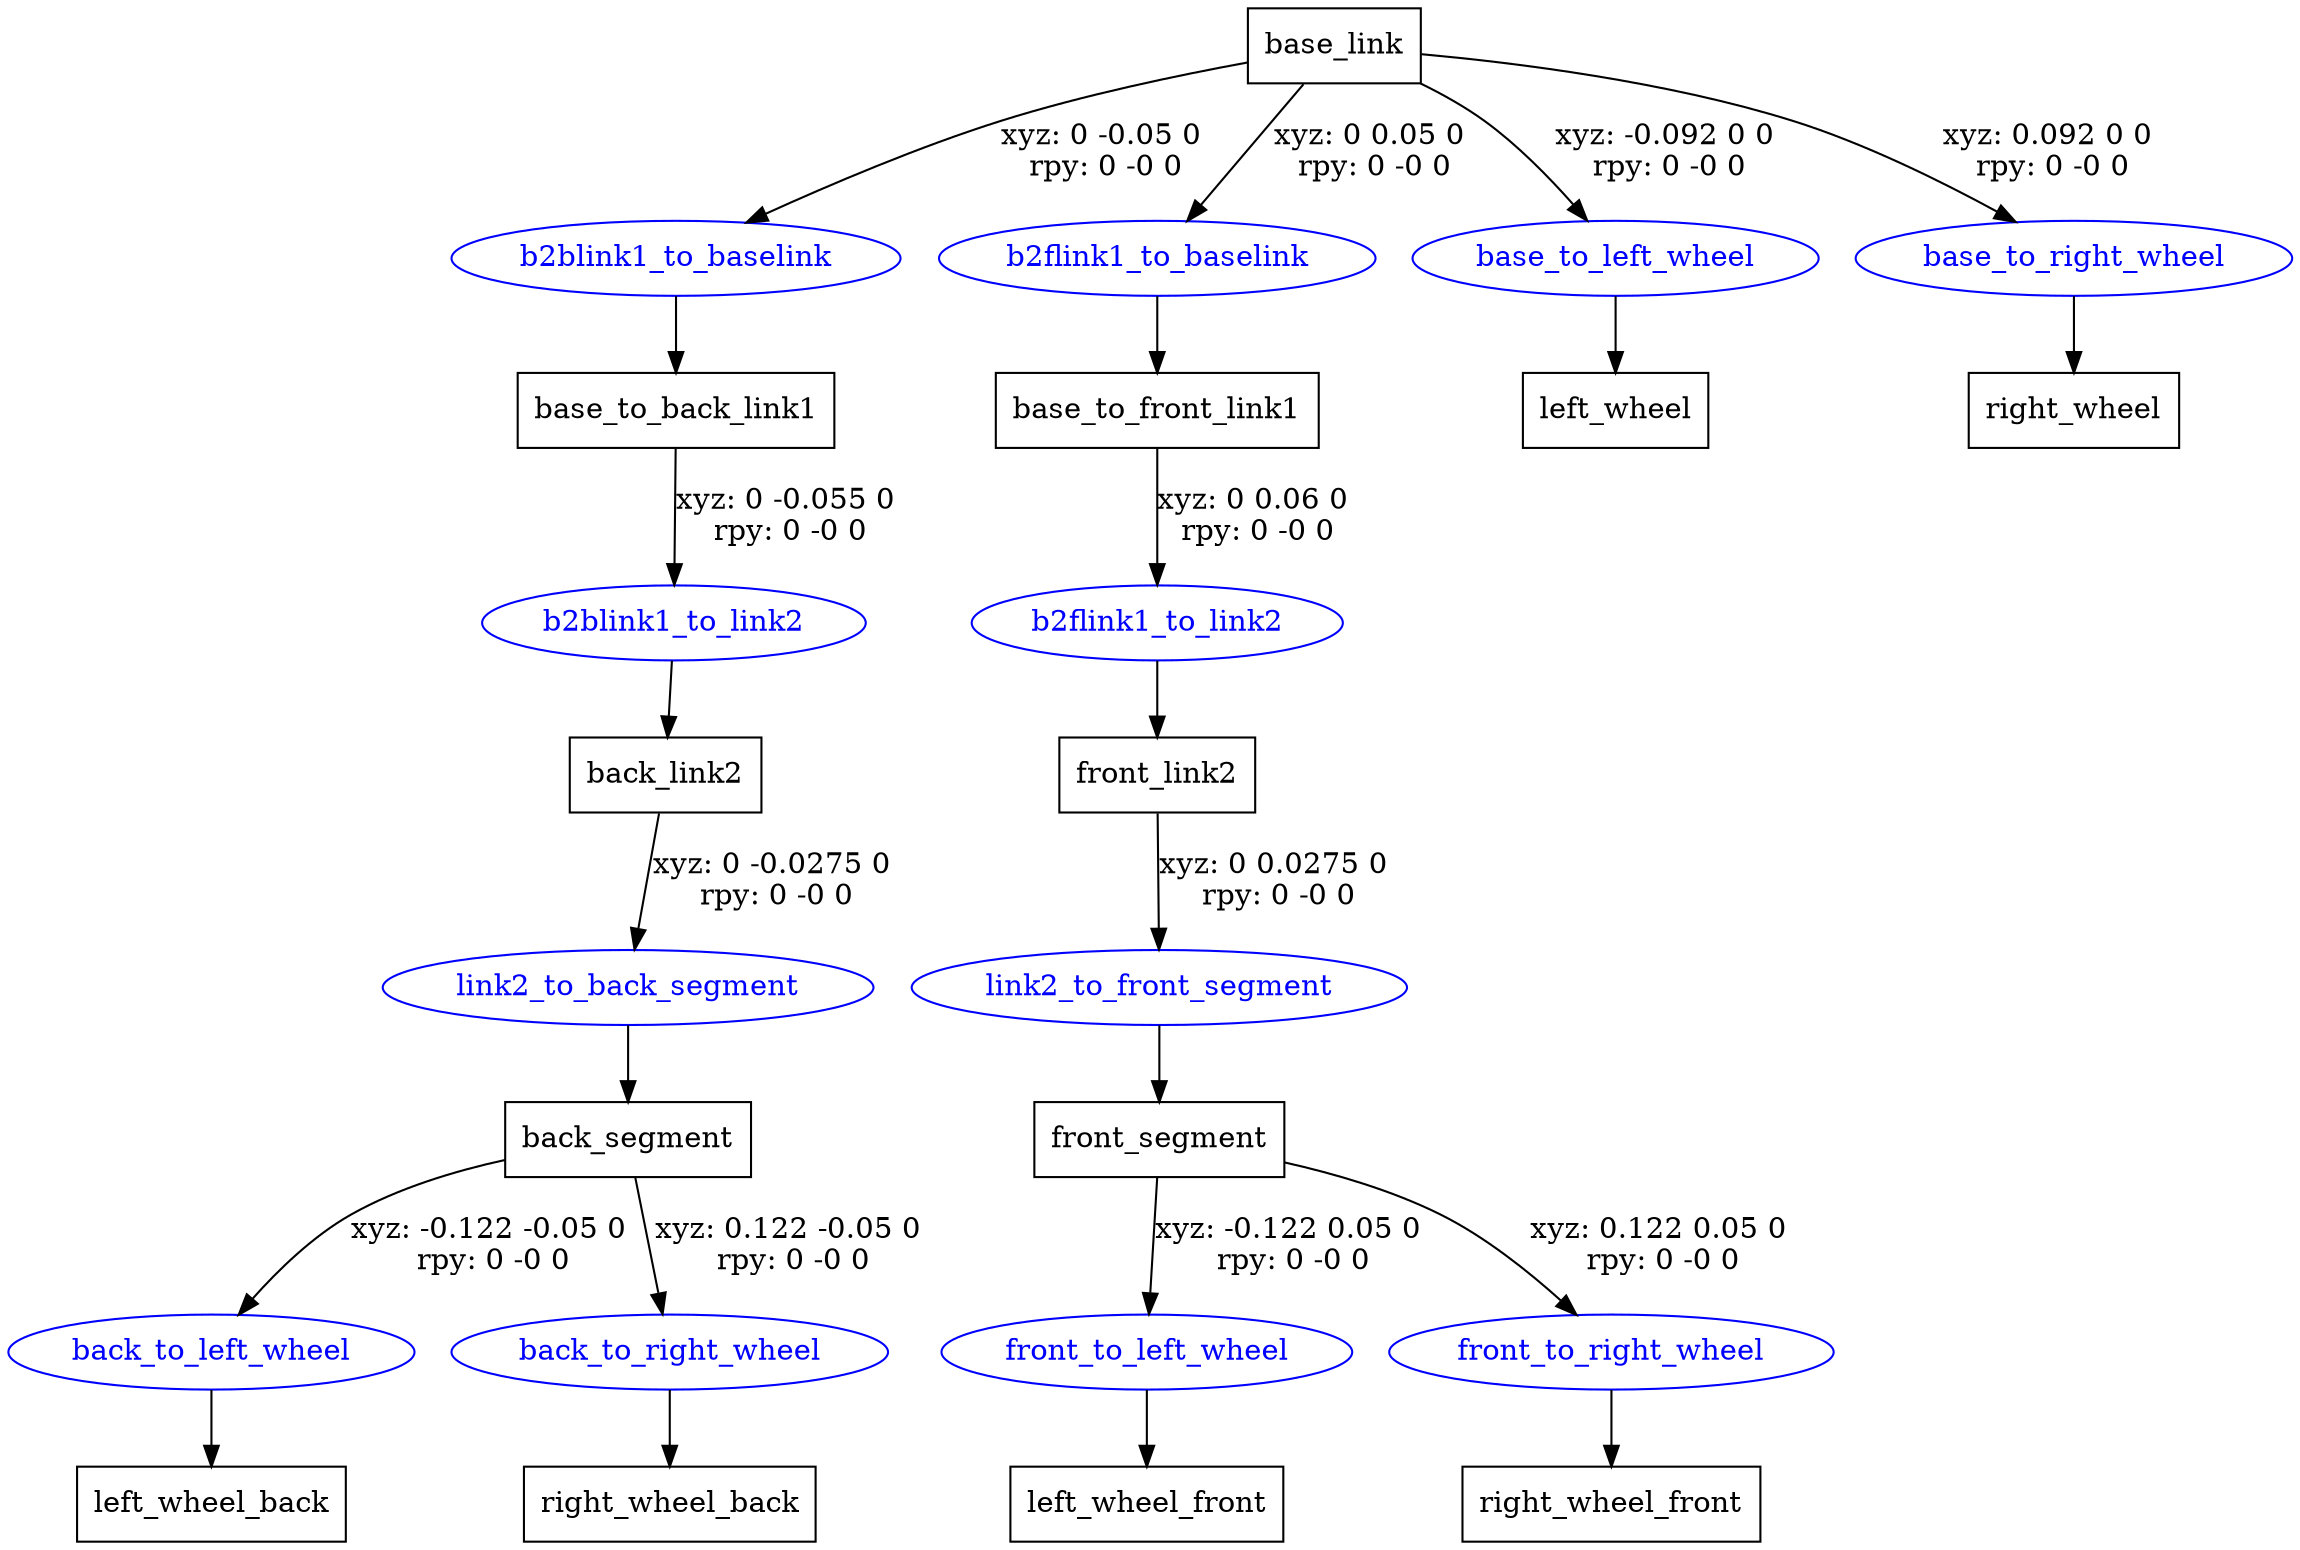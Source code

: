digraph G {
node [shape=box];
"base_link" [label="base_link"];
"base_to_back_link1" [label="base_to_back_link1"];
"back_link2" [label="back_link2"];
"back_segment" [label="back_segment"];
"left_wheel_back" [label="left_wheel_back"];
"right_wheel_back" [label="right_wheel_back"];
"base_to_front_link1" [label="base_to_front_link1"];
"front_link2" [label="front_link2"];
"front_segment" [label="front_segment"];
"left_wheel_front" [label="left_wheel_front"];
"right_wheel_front" [label="right_wheel_front"];
"left_wheel" [label="left_wheel"];
"right_wheel" [label="right_wheel"];
node [shape=ellipse, color=blue, fontcolor=blue];
"base_link" -> "b2blink1_to_baselink" [label="xyz: 0 -0.05 0 \nrpy: 0 -0 0"]
"b2blink1_to_baselink" -> "base_to_back_link1"
"base_to_back_link1" -> "b2blink1_to_link2" [label="xyz: 0 -0.055 0 \nrpy: 0 -0 0"]
"b2blink1_to_link2" -> "back_link2"
"back_link2" -> "link2_to_back_segment" [label="xyz: 0 -0.0275 0 \nrpy: 0 -0 0"]
"link2_to_back_segment" -> "back_segment"
"back_segment" -> "back_to_left_wheel" [label="xyz: -0.122 -0.05 0 \nrpy: 0 -0 0"]
"back_to_left_wheel" -> "left_wheel_back"
"back_segment" -> "back_to_right_wheel" [label="xyz: 0.122 -0.05 0 \nrpy: 0 -0 0"]
"back_to_right_wheel" -> "right_wheel_back"
"base_link" -> "b2flink1_to_baselink" [label="xyz: 0 0.05 0 \nrpy: 0 -0 0"]
"b2flink1_to_baselink" -> "base_to_front_link1"
"base_to_front_link1" -> "b2flink1_to_link2" [label="xyz: 0 0.06 0 \nrpy: 0 -0 0"]
"b2flink1_to_link2" -> "front_link2"
"front_link2" -> "link2_to_front_segment" [label="xyz: 0 0.0275 0 \nrpy: 0 -0 0"]
"link2_to_front_segment" -> "front_segment"
"front_segment" -> "front_to_left_wheel" [label="xyz: -0.122 0.05 0 \nrpy: 0 -0 0"]
"front_to_left_wheel" -> "left_wheel_front"
"front_segment" -> "front_to_right_wheel" [label="xyz: 0.122 0.05 0 \nrpy: 0 -0 0"]
"front_to_right_wheel" -> "right_wheel_front"
"base_link" -> "base_to_left_wheel" [label="xyz: -0.092 0 0 \nrpy: 0 -0 0"]
"base_to_left_wheel" -> "left_wheel"
"base_link" -> "base_to_right_wheel" [label="xyz: 0.092 0 0 \nrpy: 0 -0 0"]
"base_to_right_wheel" -> "right_wheel"
}
